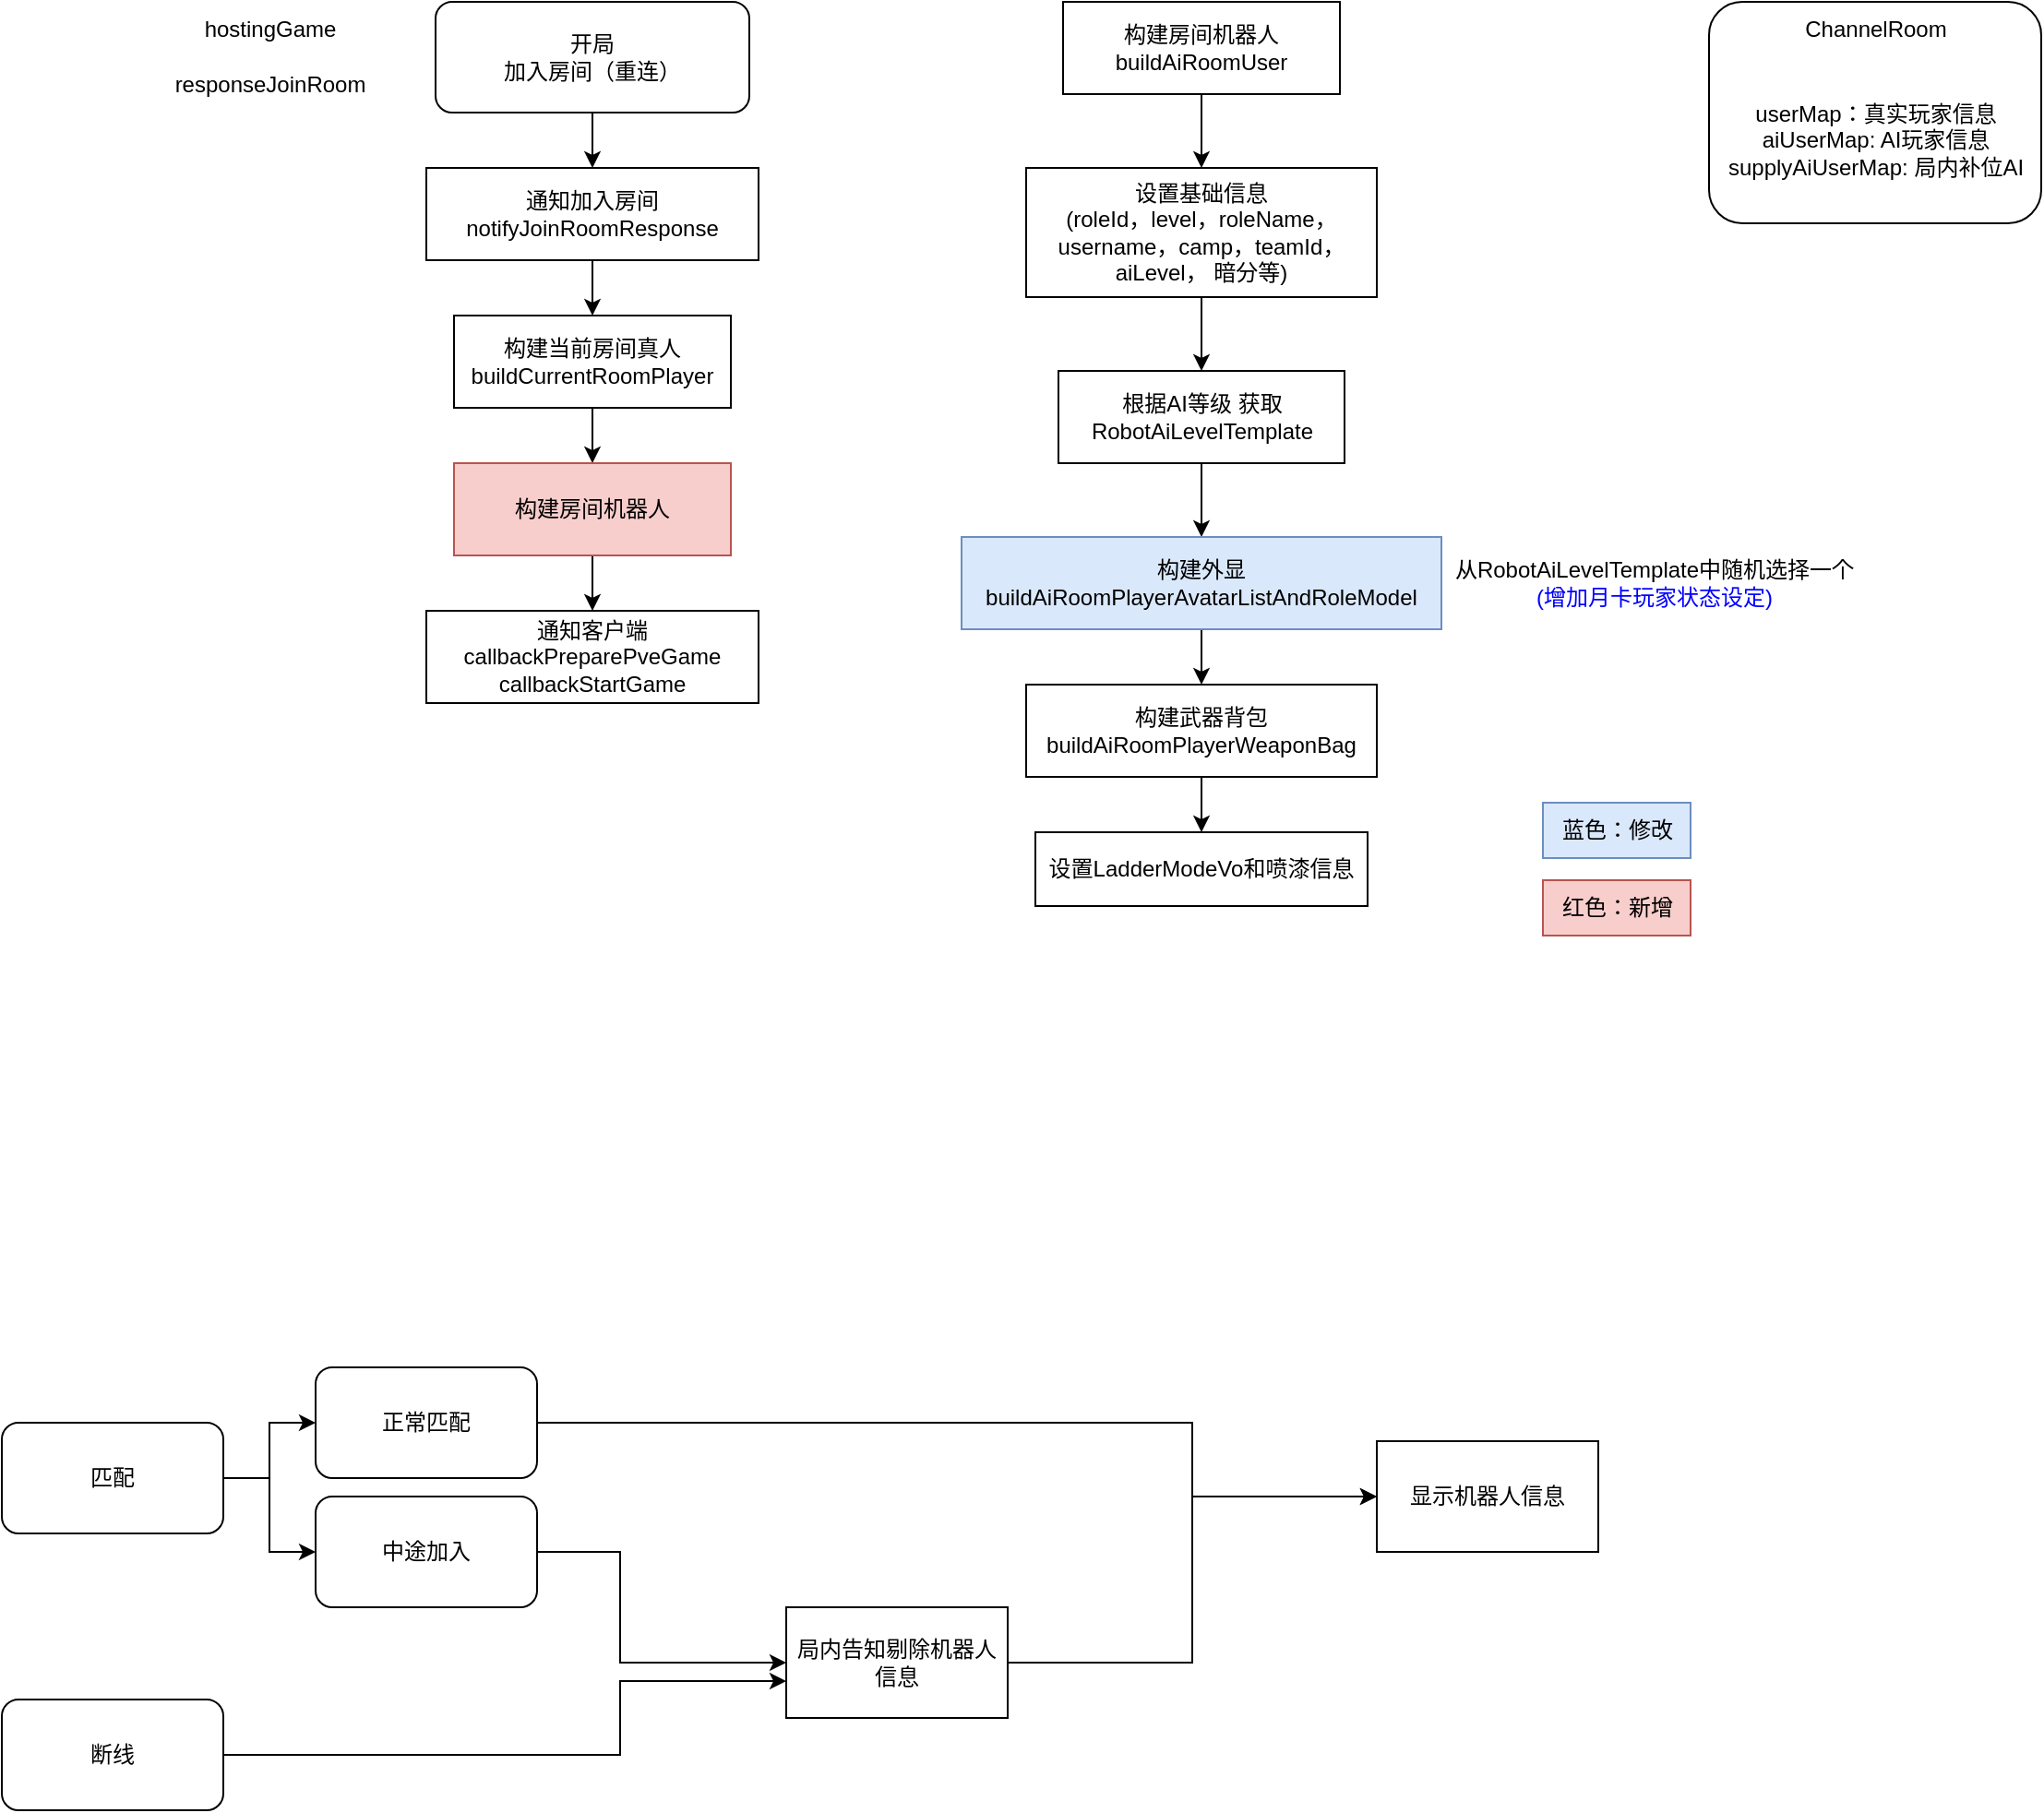 <mxfile version="21.6.7" type="github">
  <diagram name="第 1 页" id="GIDFDQQ-i0uCsXtVJIqb">
    <mxGraphModel dx="1434" dy="758" grid="1" gridSize="10" guides="1" tooltips="1" connect="1" arrows="1" fold="1" page="1" pageScale="1" pageWidth="4681" pageHeight="3300" math="0" shadow="0">
      <root>
        <mxCell id="0" />
        <mxCell id="1" parent="0" />
        <mxCell id="laQibWiwvQj4CBXzZVvx-28" style="edgeStyle=orthogonalEdgeStyle;rounded=0;orthogonalLoop=1;jettySize=auto;html=1;exitX=0.5;exitY=1;exitDx=0;exitDy=0;entryX=0.5;entryY=0;entryDx=0;entryDy=0;" edge="1" parent="1" source="laQibWiwvQj4CBXzZVvx-1" target="laQibWiwvQj4CBXzZVvx-6">
          <mxGeometry relative="1" as="geometry" />
        </mxCell>
        <mxCell id="laQibWiwvQj4CBXzZVvx-1" value="开局&lt;br&gt;加入房间（重连）" style="rounded=1;whiteSpace=wrap;html=1;" vertex="1" parent="1">
          <mxGeometry x="360" y="430" width="170" height="60" as="geometry" />
        </mxCell>
        <mxCell id="laQibWiwvQj4CBXzZVvx-3" value="hostingGame" style="text;html=1;align=center;verticalAlign=middle;resizable=0;points=[];autosize=1;strokeColor=none;fillColor=none;" vertex="1" parent="1">
          <mxGeometry x="225" y="430" width="90" height="30" as="geometry" />
        </mxCell>
        <mxCell id="laQibWiwvQj4CBXzZVvx-4" value="responseJoinRoom" style="text;html=1;align=center;verticalAlign=middle;resizable=0;points=[];autosize=1;strokeColor=none;fillColor=none;" vertex="1" parent="1">
          <mxGeometry x="205" y="460" width="130" height="30" as="geometry" />
        </mxCell>
        <mxCell id="laQibWiwvQj4CBXzZVvx-29" style="edgeStyle=orthogonalEdgeStyle;rounded=0;orthogonalLoop=1;jettySize=auto;html=1;exitX=0.5;exitY=1;exitDx=0;exitDy=0;" edge="1" parent="1" source="laQibWiwvQj4CBXzZVvx-6" target="laQibWiwvQj4CBXzZVvx-7">
          <mxGeometry relative="1" as="geometry" />
        </mxCell>
        <mxCell id="laQibWiwvQj4CBXzZVvx-6" value="通知加入房间&lt;br&gt;notifyJoinRoomResponse" style="whiteSpace=wrap;html=1;" vertex="1" parent="1">
          <mxGeometry x="355" y="520" width="180" height="50" as="geometry" />
        </mxCell>
        <mxCell id="laQibWiwvQj4CBXzZVvx-30" style="edgeStyle=orthogonalEdgeStyle;rounded=0;orthogonalLoop=1;jettySize=auto;html=1;exitX=0.5;exitY=1;exitDx=0;exitDy=0;" edge="1" parent="1" source="laQibWiwvQj4CBXzZVvx-7" target="laQibWiwvQj4CBXzZVvx-8">
          <mxGeometry relative="1" as="geometry" />
        </mxCell>
        <mxCell id="laQibWiwvQj4CBXzZVvx-7" value="构建当前房间真人&lt;br&gt;buildCurrentRoomPlayer" style="whiteSpace=wrap;html=1;" vertex="1" parent="1">
          <mxGeometry x="370" y="600" width="150" height="50" as="geometry" />
        </mxCell>
        <mxCell id="laQibWiwvQj4CBXzZVvx-31" style="edgeStyle=orthogonalEdgeStyle;rounded=0;orthogonalLoop=1;jettySize=auto;html=1;exitX=0.5;exitY=1;exitDx=0;exitDy=0;" edge="1" parent="1" source="laQibWiwvQj4CBXzZVvx-8" target="laQibWiwvQj4CBXzZVvx-9">
          <mxGeometry relative="1" as="geometry" />
        </mxCell>
        <mxCell id="laQibWiwvQj4CBXzZVvx-8" value="构建房间机器人" style="whiteSpace=wrap;html=1;fillColor=#f8cecc;strokeColor=#b85450;" vertex="1" parent="1">
          <mxGeometry x="370" y="680" width="150" height="50" as="geometry" />
        </mxCell>
        <mxCell id="laQibWiwvQj4CBXzZVvx-9" value="通知客户端&lt;br&gt;callbackPreparePveGame&lt;br&gt;callbackStartGame" style="whiteSpace=wrap;html=1;" vertex="1" parent="1">
          <mxGeometry x="355" y="760" width="180" height="50" as="geometry" />
        </mxCell>
        <mxCell id="laQibWiwvQj4CBXzZVvx-32" style="edgeStyle=orthogonalEdgeStyle;rounded=0;orthogonalLoop=1;jettySize=auto;html=1;exitX=0.5;exitY=1;exitDx=0;exitDy=0;" edge="1" parent="1" source="laQibWiwvQj4CBXzZVvx-10" target="laQibWiwvQj4CBXzZVvx-22">
          <mxGeometry relative="1" as="geometry" />
        </mxCell>
        <mxCell id="laQibWiwvQj4CBXzZVvx-10" value="构建房间机器人&lt;br&gt;buildAiRoomUser" style="whiteSpace=wrap;html=1;" vertex="1" parent="1">
          <mxGeometry x="700" y="430" width="150" height="50" as="geometry" />
        </mxCell>
        <mxCell id="laQibWiwvQj4CBXzZVvx-34" style="edgeStyle=orthogonalEdgeStyle;rounded=0;orthogonalLoop=1;jettySize=auto;html=1;exitX=0.5;exitY=1;exitDx=0;exitDy=0;" edge="1" parent="1" source="laQibWiwvQj4CBXzZVvx-12" target="laQibWiwvQj4CBXzZVvx-18">
          <mxGeometry relative="1" as="geometry" />
        </mxCell>
        <mxCell id="laQibWiwvQj4CBXzZVvx-12" value="根据AI等级 获取RobotAiLevelTemplate" style="rounded=0;whiteSpace=wrap;html=1;" vertex="1" parent="1">
          <mxGeometry x="697.5" y="630" width="155" height="50" as="geometry" />
        </mxCell>
        <mxCell id="laQibWiwvQj4CBXzZVvx-35" style="edgeStyle=orthogonalEdgeStyle;rounded=0;orthogonalLoop=1;jettySize=auto;html=1;exitX=0.5;exitY=1;exitDx=0;exitDy=0;" edge="1" parent="1" source="laQibWiwvQj4CBXzZVvx-18" target="laQibWiwvQj4CBXzZVvx-19">
          <mxGeometry relative="1" as="geometry" />
        </mxCell>
        <mxCell id="laQibWiwvQj4CBXzZVvx-18" value="构建外显&lt;br&gt;buildAiRoomPlayerAvatarListAndRoleModel" style="whiteSpace=wrap;html=1;fillColor=#dae8fc;strokeColor=#6c8ebf;" vertex="1" parent="1">
          <mxGeometry x="645" y="720" width="260" height="50" as="geometry" />
        </mxCell>
        <mxCell id="laQibWiwvQj4CBXzZVvx-36" value="" style="edgeStyle=orthogonalEdgeStyle;rounded=0;orthogonalLoop=1;jettySize=auto;html=1;" edge="1" parent="1" source="laQibWiwvQj4CBXzZVvx-19" target="laQibWiwvQj4CBXzZVvx-24">
          <mxGeometry relative="1" as="geometry" />
        </mxCell>
        <mxCell id="laQibWiwvQj4CBXzZVvx-19" value="构建武器背包&lt;br&gt;buildAiRoomPlayerWeaponBag" style="whiteSpace=wrap;html=1;" vertex="1" parent="1">
          <mxGeometry x="680" y="800" width="190" height="50" as="geometry" />
        </mxCell>
        <mxCell id="laQibWiwvQj4CBXzZVvx-33" style="edgeStyle=orthogonalEdgeStyle;rounded=0;orthogonalLoop=1;jettySize=auto;html=1;exitX=0.5;exitY=1;exitDx=0;exitDy=0;" edge="1" parent="1" source="laQibWiwvQj4CBXzZVvx-22" target="laQibWiwvQj4CBXzZVvx-12">
          <mxGeometry relative="1" as="geometry" />
        </mxCell>
        <mxCell id="laQibWiwvQj4CBXzZVvx-22" value="设置基础信息&lt;br&gt;(roleId，level，roleName，username，camp，teamId， aiLevel， 暗分等)" style="whiteSpace=wrap;html=1;" vertex="1" parent="1">
          <mxGeometry x="680" y="520" width="190" height="70" as="geometry" />
        </mxCell>
        <mxCell id="laQibWiwvQj4CBXzZVvx-23" value="" style="group" vertex="1" connectable="0" parent="1">
          <mxGeometry x="1050" y="430" width="180" height="120" as="geometry" />
        </mxCell>
        <mxCell id="laQibWiwvQj4CBXzZVvx-13" value="" style="rounded=1;whiteSpace=wrap;html=1;" vertex="1" parent="laQibWiwvQj4CBXzZVvx-23">
          <mxGeometry width="180" height="120" as="geometry" />
        </mxCell>
        <mxCell id="laQibWiwvQj4CBXzZVvx-14" value="ChannelRoom" style="text;html=1;align=center;verticalAlign=middle;resizable=0;points=[];autosize=1;strokeColor=none;fillColor=none;" vertex="1" parent="laQibWiwvQj4CBXzZVvx-23">
          <mxGeometry x="40" width="100" height="30" as="geometry" />
        </mxCell>
        <mxCell id="laQibWiwvQj4CBXzZVvx-17" value="userMap：真实玩家信息&lt;br&gt;aiUserMap: AI玩家信息&lt;br&gt;supplyAiUserMap: 局内补位AI" style="text;html=1;align=center;verticalAlign=middle;resizable=0;points=[];autosize=1;strokeColor=none;fillColor=none;" vertex="1" parent="laQibWiwvQj4CBXzZVvx-23">
          <mxGeometry y="45" width="180" height="60" as="geometry" />
        </mxCell>
        <mxCell id="laQibWiwvQj4CBXzZVvx-24" value="设置LadderModeVo和喷漆信息" style="whiteSpace=wrap;html=1;" vertex="1" parent="1">
          <mxGeometry x="685" y="880" width="180" height="40" as="geometry" />
        </mxCell>
        <mxCell id="laQibWiwvQj4CBXzZVvx-25" value="从RobotAiLevelTemplate中随机选择一个&lt;br&gt;&lt;font color=&quot;#0000ff&quot;&gt;(增加月卡玩家状态设定)&lt;/font&gt;" style="text;html=1;align=center;verticalAlign=middle;resizable=0;points=[];autosize=1;strokeColor=none;fillColor=none;" vertex="1" parent="1">
          <mxGeometry x="900" y="725" width="240" height="40" as="geometry" />
        </mxCell>
        <mxCell id="laQibWiwvQj4CBXzZVvx-26" value="蓝色：修改" style="text;html=1;align=center;verticalAlign=middle;resizable=0;points=[];autosize=1;strokeColor=#6c8ebf;fillColor=#dae8fc;" vertex="1" parent="1">
          <mxGeometry x="960" y="864" width="80" height="30" as="geometry" />
        </mxCell>
        <mxCell id="laQibWiwvQj4CBXzZVvx-27" value="红色：新增" style="text;html=1;align=center;verticalAlign=middle;resizable=0;points=[];autosize=1;strokeColor=#b85450;fillColor=#f8cecc;" vertex="1" parent="1">
          <mxGeometry x="960" y="906" width="80" height="30" as="geometry" />
        </mxCell>
        <mxCell id="laQibWiwvQj4CBXzZVvx-41" style="edgeStyle=orthogonalEdgeStyle;rounded=0;orthogonalLoop=1;jettySize=auto;html=1;exitX=1;exitY=0.5;exitDx=0;exitDy=0;" edge="1" parent="1" source="laQibWiwvQj4CBXzZVvx-37" target="laQibWiwvQj4CBXzZVvx-38">
          <mxGeometry relative="1" as="geometry" />
        </mxCell>
        <mxCell id="laQibWiwvQj4CBXzZVvx-42" style="edgeStyle=orthogonalEdgeStyle;rounded=0;orthogonalLoop=1;jettySize=auto;html=1;exitX=1;exitY=0.5;exitDx=0;exitDy=0;" edge="1" parent="1" source="laQibWiwvQj4CBXzZVvx-37" target="laQibWiwvQj4CBXzZVvx-39">
          <mxGeometry relative="1" as="geometry" />
        </mxCell>
        <mxCell id="laQibWiwvQj4CBXzZVvx-37" value="匹配" style="rounded=1;whiteSpace=wrap;html=1;" vertex="1" parent="1">
          <mxGeometry x="125" y="1200" width="120" height="60" as="geometry" />
        </mxCell>
        <mxCell id="laQibWiwvQj4CBXzZVvx-48" style="edgeStyle=orthogonalEdgeStyle;rounded=0;orthogonalLoop=1;jettySize=auto;html=1;exitX=1;exitY=0.5;exitDx=0;exitDy=0;entryX=0;entryY=0.5;entryDx=0;entryDy=0;" edge="1" parent="1" source="laQibWiwvQj4CBXzZVvx-38" target="laQibWiwvQj4CBXzZVvx-43">
          <mxGeometry relative="1" as="geometry">
            <Array as="points">
              <mxPoint x="770" y="1200" />
              <mxPoint x="770" y="1240" />
            </Array>
          </mxGeometry>
        </mxCell>
        <mxCell id="laQibWiwvQj4CBXzZVvx-38" value="正常匹配" style="rounded=1;whiteSpace=wrap;html=1;" vertex="1" parent="1">
          <mxGeometry x="295" y="1170" width="120" height="60" as="geometry" />
        </mxCell>
        <mxCell id="laQibWiwvQj4CBXzZVvx-47" style="edgeStyle=orthogonalEdgeStyle;rounded=0;orthogonalLoop=1;jettySize=auto;html=1;exitX=1;exitY=0.5;exitDx=0;exitDy=0;entryX=0;entryY=0.5;entryDx=0;entryDy=0;" edge="1" parent="1" source="laQibWiwvQj4CBXzZVvx-39" target="laQibWiwvQj4CBXzZVvx-45">
          <mxGeometry relative="1" as="geometry">
            <Array as="points">
              <mxPoint x="460" y="1270" />
              <mxPoint x="460" y="1330" />
            </Array>
          </mxGeometry>
        </mxCell>
        <mxCell id="laQibWiwvQj4CBXzZVvx-39" value="中途加入" style="rounded=1;whiteSpace=wrap;html=1;" vertex="1" parent="1">
          <mxGeometry x="295" y="1240" width="120" height="60" as="geometry" />
        </mxCell>
        <mxCell id="laQibWiwvQj4CBXzZVvx-46" style="edgeStyle=orthogonalEdgeStyle;rounded=0;orthogonalLoop=1;jettySize=auto;html=1;exitX=1;exitY=0.5;exitDx=0;exitDy=0;entryX=0;entryY=0.5;entryDx=0;entryDy=0;" edge="1" parent="1">
          <mxGeometry relative="1" as="geometry">
            <mxPoint x="245" y="1370" as="sourcePoint" />
            <mxPoint x="550" y="1340" as="targetPoint" />
            <Array as="points">
              <mxPoint x="245" y="1380" />
              <mxPoint x="460" y="1380" />
              <mxPoint x="460" y="1340" />
            </Array>
          </mxGeometry>
        </mxCell>
        <mxCell id="laQibWiwvQj4CBXzZVvx-40" value="断线" style="rounded=1;whiteSpace=wrap;html=1;" vertex="1" parent="1">
          <mxGeometry x="125" y="1350" width="120" height="60" as="geometry" />
        </mxCell>
        <mxCell id="laQibWiwvQj4CBXzZVvx-43" value="显示机器人信息" style="whiteSpace=wrap;html=1;" vertex="1" parent="1">
          <mxGeometry x="870" y="1210" width="120" height="60" as="geometry" />
        </mxCell>
        <mxCell id="laQibWiwvQj4CBXzZVvx-49" style="edgeStyle=orthogonalEdgeStyle;rounded=0;orthogonalLoop=1;jettySize=auto;html=1;exitX=1;exitY=0.5;exitDx=0;exitDy=0;entryX=0;entryY=0.5;entryDx=0;entryDy=0;" edge="1" parent="1" source="laQibWiwvQj4CBXzZVvx-45" target="laQibWiwvQj4CBXzZVvx-43">
          <mxGeometry relative="1" as="geometry" />
        </mxCell>
        <mxCell id="laQibWiwvQj4CBXzZVvx-45" value="局内告知剔除机器人&lt;br&gt;信息" style="whiteSpace=wrap;html=1;" vertex="1" parent="1">
          <mxGeometry x="550" y="1300" width="120" height="60" as="geometry" />
        </mxCell>
      </root>
    </mxGraphModel>
  </diagram>
</mxfile>
